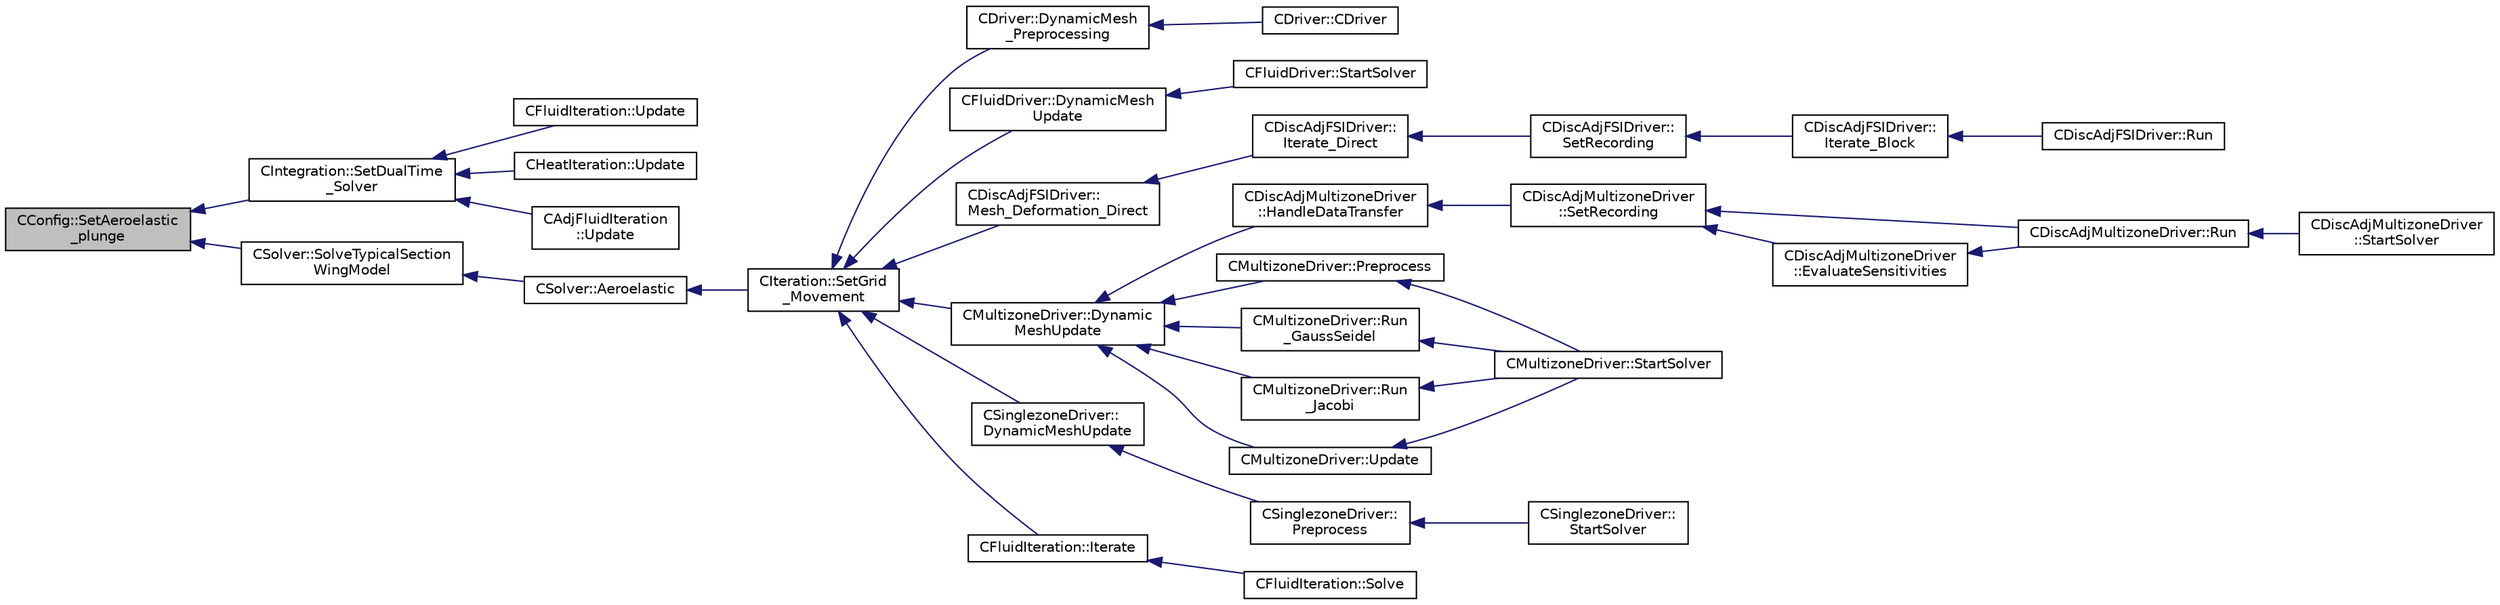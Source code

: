 digraph "CConfig::SetAeroelastic_plunge"
{
  edge [fontname="Helvetica",fontsize="10",labelfontname="Helvetica",labelfontsize="10"];
  node [fontname="Helvetica",fontsize="10",shape=record];
  rankdir="LR";
  Node14225 [label="CConfig::SetAeroelastic\l_plunge",height=0.2,width=0.4,color="black", fillcolor="grey75", style="filled", fontcolor="black"];
  Node14225 -> Node14226 [dir="back",color="midnightblue",fontsize="10",style="solid",fontname="Helvetica"];
  Node14226 [label="CIntegration::SetDualTime\l_Solver",height=0.2,width=0.4,color="black", fillcolor="white", style="filled",URL="$class_c_integration.html#ac4f1d2478b4378c7a861e86f40687327",tooltip="Save the solution, and volume at different time steps. "];
  Node14226 -> Node14227 [dir="back",color="midnightblue",fontsize="10",style="solid",fontname="Helvetica"];
  Node14227 [label="CFluidIteration::Update",height=0.2,width=0.4,color="black", fillcolor="white", style="filled",URL="$class_c_fluid_iteration.html#a1f7edb619d88f256bda0b760cec6fce6",tooltip="Updates the containers for the fluid system. "];
  Node14226 -> Node14228 [dir="back",color="midnightblue",fontsize="10",style="solid",fontname="Helvetica"];
  Node14228 [label="CHeatIteration::Update",height=0.2,width=0.4,color="black", fillcolor="white", style="filled",URL="$class_c_heat_iteration.html#af7c562e073a23871938c3e87002016b6",tooltip="Updates the containers for the heat system. "];
  Node14226 -> Node14229 [dir="back",color="midnightblue",fontsize="10",style="solid",fontname="Helvetica"];
  Node14229 [label="CAdjFluidIteration\l::Update",height=0.2,width=0.4,color="black", fillcolor="white", style="filled",URL="$class_c_adj_fluid_iteration.html#a1c9e8c2470c6256a7aa9d69776c83a3b",tooltip="Updates the containers for the adjoint fluid system. "];
  Node14225 -> Node14230 [dir="back",color="midnightblue",fontsize="10",style="solid",fontname="Helvetica"];
  Node14230 [label="CSolver::SolveTypicalSection\lWingModel",height=0.2,width=0.4,color="black", fillcolor="white", style="filled",URL="$class_c_solver.html#a13c86d41e468e5d7b9c7a21ab2008e19",tooltip="Solve the typical section wing model. "];
  Node14230 -> Node14231 [dir="back",color="midnightblue",fontsize="10",style="solid",fontname="Helvetica"];
  Node14231 [label="CSolver::Aeroelastic",height=0.2,width=0.4,color="black", fillcolor="white", style="filled",URL="$class_c_solver.html#af130046f03f282501efef2c117af6ced",tooltip="Prepares and solves the aeroelastic equations. "];
  Node14231 -> Node14232 [dir="back",color="midnightblue",fontsize="10",style="solid",fontname="Helvetica"];
  Node14232 [label="CIteration::SetGrid\l_Movement",height=0.2,width=0.4,color="black", fillcolor="white", style="filled",URL="$class_c_iteration.html#a7b36785762f6b0c214569b185b858b6c",tooltip="Updates the positions and grid velocities for dynamic meshes between physical time steps..."];
  Node14232 -> Node14233 [dir="back",color="midnightblue",fontsize="10",style="solid",fontname="Helvetica"];
  Node14233 [label="CDriver::DynamicMesh\l_Preprocessing",height=0.2,width=0.4,color="black", fillcolor="white", style="filled",URL="$class_c_driver.html#af585d91d9c08dbddcc2b3e67dd5f5af9",tooltip="GridMovement_Preprocessing. "];
  Node14233 -> Node14234 [dir="back",color="midnightblue",fontsize="10",style="solid",fontname="Helvetica"];
  Node14234 [label="CDriver::CDriver",height=0.2,width=0.4,color="black", fillcolor="white", style="filled",URL="$class_c_driver.html#a3fca4a013a6efa9bbb38fe78a86b5f3d",tooltip="Constructor of the class. "];
  Node14232 -> Node14235 [dir="back",color="midnightblue",fontsize="10",style="solid",fontname="Helvetica"];
  Node14235 [label="CFluidDriver::DynamicMesh\lUpdate",height=0.2,width=0.4,color="black", fillcolor="white", style="filled",URL="$class_c_fluid_driver.html#a4eee67049f34a1875a42afa470e9f828",tooltip="Perform a dynamic mesh deformation, included grid velocity computation and the update of the multigri..."];
  Node14235 -> Node14236 [dir="back",color="midnightblue",fontsize="10",style="solid",fontname="Helvetica"];
  Node14236 [label="CFluidDriver::StartSolver",height=0.2,width=0.4,color="black", fillcolor="white", style="filled",URL="$class_c_fluid_driver.html#a1c122d5a4b5f562f69a84aef2b8bd6d5",tooltip="Launch the computation for all zones and all physics. "];
  Node14232 -> Node14237 [dir="back",color="midnightblue",fontsize="10",style="solid",fontname="Helvetica"];
  Node14237 [label="CDiscAdjFSIDriver::\lMesh_Deformation_Direct",height=0.2,width=0.4,color="black", fillcolor="white", style="filled",URL="$class_c_disc_adj_f_s_i_driver.html#ad683500d6b3773af342165b1b18f5c59",tooltip="Run a direct mesh deformation. "];
  Node14237 -> Node14238 [dir="back",color="midnightblue",fontsize="10",style="solid",fontname="Helvetica"];
  Node14238 [label="CDiscAdjFSIDriver::\lIterate_Direct",height=0.2,width=0.4,color="black", fillcolor="white", style="filled",URL="$class_c_disc_adj_f_s_i_driver.html#acd9e7f14d860522e48ba2b6db34efd49",tooltip="Iterate the direct solver for recording. "];
  Node14238 -> Node14239 [dir="back",color="midnightblue",fontsize="10",style="solid",fontname="Helvetica"];
  Node14239 [label="CDiscAdjFSIDriver::\lSetRecording",height=0.2,width=0.4,color="black", fillcolor="white", style="filled",URL="$class_c_disc_adj_f_s_i_driver.html#ab07394a77802e469a321ccd1b10cb988",tooltip="Set the recording for a Discrete Adjoint iteration for the FSI problem. "];
  Node14239 -> Node14240 [dir="back",color="midnightblue",fontsize="10",style="solid",fontname="Helvetica"];
  Node14240 [label="CDiscAdjFSIDriver::\lIterate_Block",height=0.2,width=0.4,color="black", fillcolor="white", style="filled",URL="$class_c_disc_adj_f_s_i_driver.html#a84949f139fa795b7d34d6ff77e82eb5c",tooltip="Iterate a certain block for adjoint FSI - may be the whole set of variables or independent and subite..."];
  Node14240 -> Node14241 [dir="back",color="midnightblue",fontsize="10",style="solid",fontname="Helvetica"];
  Node14241 [label="CDiscAdjFSIDriver::Run",height=0.2,width=0.4,color="black", fillcolor="white", style="filled",URL="$class_c_disc_adj_f_s_i_driver.html#a2e965d6e9c4dcfc296077cae225cab21",tooltip="Run a Discrete Adjoint iteration for the FSI problem. "];
  Node14232 -> Node14242 [dir="back",color="midnightblue",fontsize="10",style="solid",fontname="Helvetica"];
  Node14242 [label="CMultizoneDriver::Dynamic\lMeshUpdate",height=0.2,width=0.4,color="black", fillcolor="white", style="filled",URL="$class_c_multizone_driver.html#ad28a95a48e9750237a5e2b1bf2c4aac9",tooltip="Perform a dynamic mesh deformation, included grid velocity computation and the update of the multigri..."];
  Node14242 -> Node14243 [dir="back",color="midnightblue",fontsize="10",style="solid",fontname="Helvetica"];
  Node14243 [label="CDiscAdjMultizoneDriver\l::HandleDataTransfer",height=0.2,width=0.4,color="black", fillcolor="white", style="filled",URL="$class_c_disc_adj_multizone_driver.html#ab33de05a7a1f77dcf60014a4a35dd4f1",tooltip="Transfer data between zones and update grids when required. "];
  Node14243 -> Node14244 [dir="back",color="midnightblue",fontsize="10",style="solid",fontname="Helvetica"];
  Node14244 [label="CDiscAdjMultizoneDriver\l::SetRecording",height=0.2,width=0.4,color="black", fillcolor="white", style="filled",URL="$class_c_disc_adj_multizone_driver.html#a441f8669a04147aacab7df463e1dd021",tooltip="Record one iteration of the primal problem within each zone. "];
  Node14244 -> Node14245 [dir="back",color="midnightblue",fontsize="10",style="solid",fontname="Helvetica"];
  Node14245 [label="CDiscAdjMultizoneDriver::Run",height=0.2,width=0.4,color="black", fillcolor="white", style="filled",URL="$class_c_disc_adj_multizone_driver.html#af996aecdb6d20aa4fc81c9b67295abf5",tooltip="[Overload] Run an discrete adjoint update of all solvers within multiple zones. "];
  Node14245 -> Node14246 [dir="back",color="midnightblue",fontsize="10",style="solid",fontname="Helvetica"];
  Node14246 [label="CDiscAdjMultizoneDriver\l::StartSolver",height=0.2,width=0.4,color="black", fillcolor="white", style="filled",URL="$class_c_disc_adj_multizone_driver.html#a75de0a1a482ceeed4301a384f1515092",tooltip="[Overload] Launch the computation for discrete adjoint multizone problems. "];
  Node14244 -> Node14247 [dir="back",color="midnightblue",fontsize="10",style="solid",fontname="Helvetica"];
  Node14247 [label="CDiscAdjMultizoneDriver\l::EvaluateSensitivities",height=0.2,width=0.4,color="black", fillcolor="white", style="filled",URL="$class_c_disc_adj_multizone_driver.html#ac2789097629674cfb7d4de64954024df",tooltip="Evaluate sensitivites for the current adjoint solution and output files. "];
  Node14247 -> Node14245 [dir="back",color="midnightblue",fontsize="10",style="solid",fontname="Helvetica"];
  Node14242 -> Node14248 [dir="back",color="midnightblue",fontsize="10",style="solid",fontname="Helvetica"];
  Node14248 [label="CMultizoneDriver::Preprocess",height=0.2,width=0.4,color="black", fillcolor="white", style="filled",URL="$class_c_multizone_driver.html#a29c97f0dff69501feb7d5f8fe2670088",tooltip="Preprocess the multizone iteration. "];
  Node14248 -> Node14249 [dir="back",color="midnightblue",fontsize="10",style="solid",fontname="Helvetica"];
  Node14249 [label="CMultizoneDriver::StartSolver",height=0.2,width=0.4,color="black", fillcolor="white", style="filled",URL="$class_c_multizone_driver.html#a03cfc000c383ef0d86d34e1c6aef5ff3",tooltip="[Overload] Launch the computation for multizone problems. "];
  Node14242 -> Node14250 [dir="back",color="midnightblue",fontsize="10",style="solid",fontname="Helvetica"];
  Node14250 [label="CMultizoneDriver::Run\l_GaussSeidel",height=0.2,width=0.4,color="black", fillcolor="white", style="filled",URL="$class_c_multizone_driver.html#a8036223cdbe0c0d4552f17f6bad9189b",tooltip="Run a Block Gauss-Seidel iteration in all physical zones. "];
  Node14250 -> Node14249 [dir="back",color="midnightblue",fontsize="10",style="solid",fontname="Helvetica"];
  Node14242 -> Node14251 [dir="back",color="midnightblue",fontsize="10",style="solid",fontname="Helvetica"];
  Node14251 [label="CMultizoneDriver::Run\l_Jacobi",height=0.2,width=0.4,color="black", fillcolor="white", style="filled",URL="$class_c_multizone_driver.html#a1bf2824daac5a10e8fb7387676eee338",tooltip="Run a Block-Jacobi iteration in all physical zones. "];
  Node14251 -> Node14249 [dir="back",color="midnightblue",fontsize="10",style="solid",fontname="Helvetica"];
  Node14242 -> Node14252 [dir="back",color="midnightblue",fontsize="10",style="solid",fontname="Helvetica"];
  Node14252 [label="CMultizoneDriver::Update",height=0.2,width=0.4,color="black", fillcolor="white", style="filled",URL="$class_c_multizone_driver.html#ac5d960382730c14b035965906cf02cb6",tooltip="Update the dual-time solution within multiple zones. "];
  Node14252 -> Node14249 [dir="back",color="midnightblue",fontsize="10",style="solid",fontname="Helvetica"];
  Node14232 -> Node14253 [dir="back",color="midnightblue",fontsize="10",style="solid",fontname="Helvetica"];
  Node14253 [label="CSinglezoneDriver::\lDynamicMeshUpdate",height=0.2,width=0.4,color="black", fillcolor="white", style="filled",URL="$class_c_singlezone_driver.html#a8cf4c7786b495d459818b656a7f6a357",tooltip="Perform a dynamic mesh deformation, included grid velocity computation and the update of the multigri..."];
  Node14253 -> Node14254 [dir="back",color="midnightblue",fontsize="10",style="solid",fontname="Helvetica"];
  Node14254 [label="CSinglezoneDriver::\lPreprocess",height=0.2,width=0.4,color="black", fillcolor="white", style="filled",URL="$class_c_singlezone_driver.html#adc6587c2d0cd656a4fbdebaf611fbbc8",tooltip="Preprocess the single-zone iteration. "];
  Node14254 -> Node14255 [dir="back",color="midnightblue",fontsize="10",style="solid",fontname="Helvetica"];
  Node14255 [label="CSinglezoneDriver::\lStartSolver",height=0.2,width=0.4,color="black", fillcolor="white", style="filled",URL="$class_c_singlezone_driver.html#a6eb4215f7ee740a6d5edb798110ce44a",tooltip="[Overload] Launch the computation for single-zone problems. "];
  Node14232 -> Node14256 [dir="back",color="midnightblue",fontsize="10",style="solid",fontname="Helvetica"];
  Node14256 [label="CFluidIteration::Iterate",height=0.2,width=0.4,color="black", fillcolor="white", style="filled",URL="$class_c_fluid_iteration.html#ab1379b4cba3d8c893395123fb6030986",tooltip="Perform a single iteration of the fluid system. "];
  Node14256 -> Node14257 [dir="back",color="midnightblue",fontsize="10",style="solid",fontname="Helvetica"];
  Node14257 [label="CFluidIteration::Solve",height=0.2,width=0.4,color="black", fillcolor="white", style="filled",URL="$class_c_fluid_iteration.html#ae22cd342c9c9d2ea5ac3f5103394ff80",tooltip="Iterate the fluid system for a number of Inner_Iter iterations. "];
}
